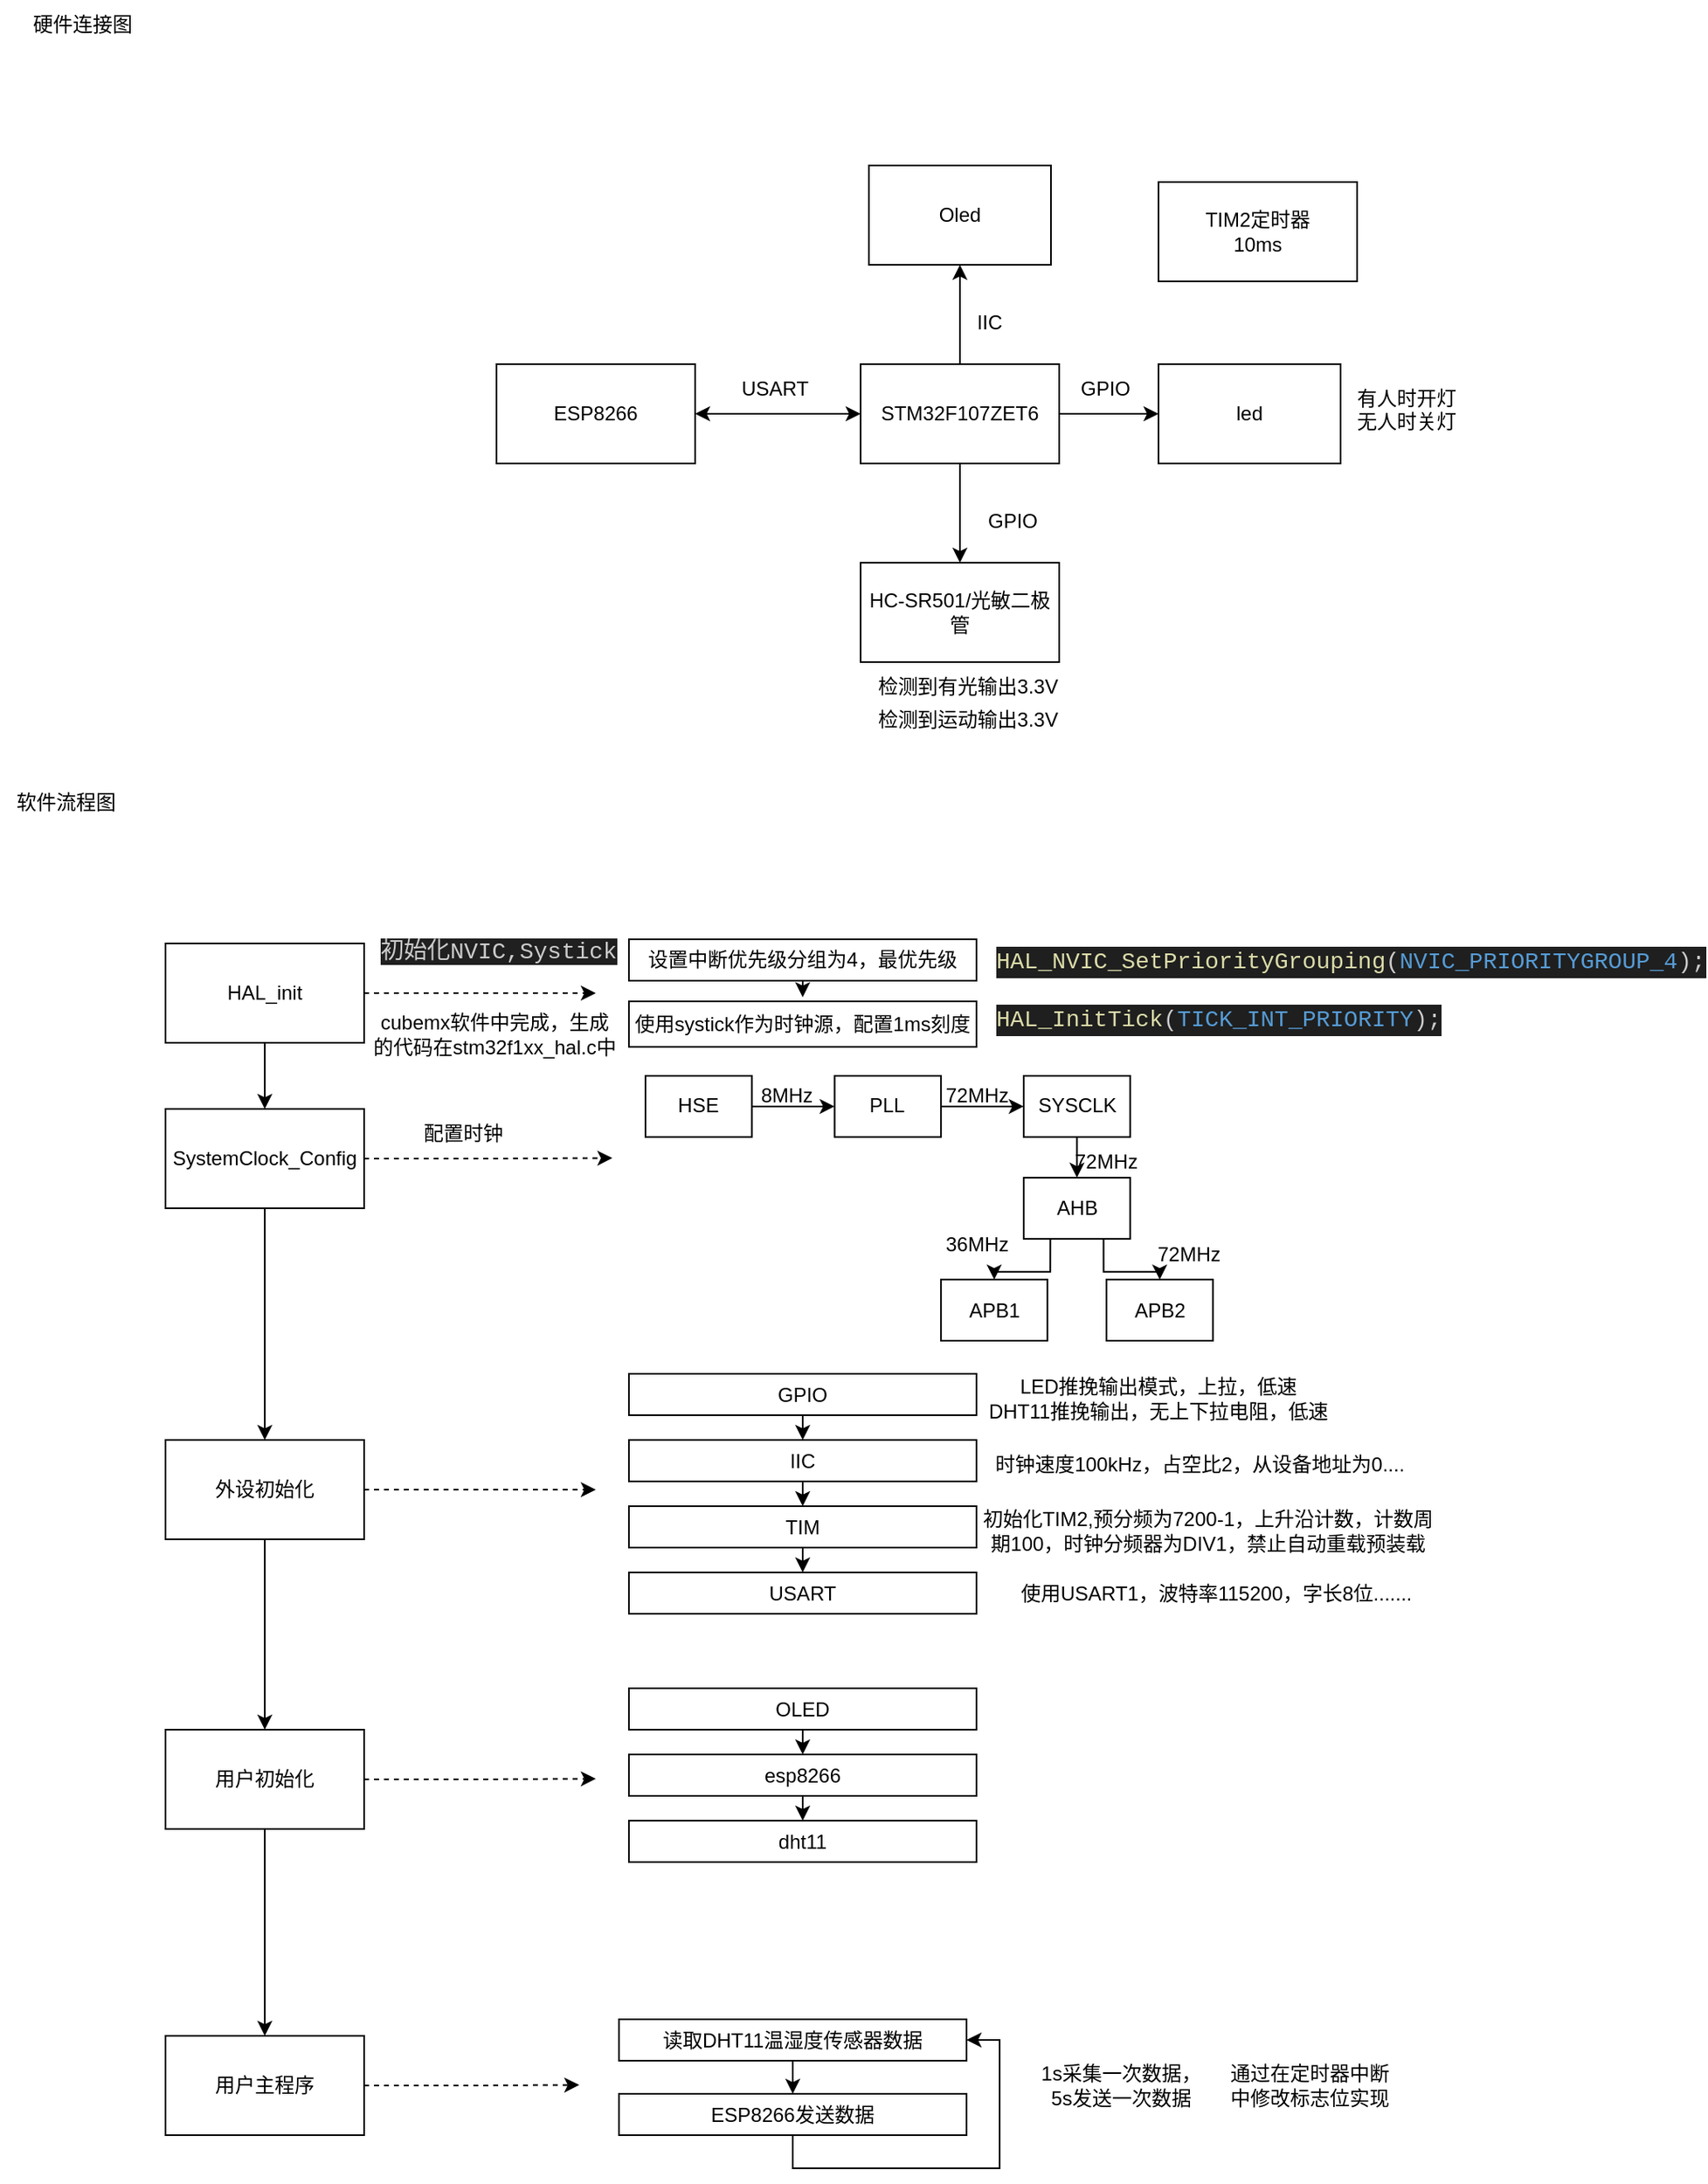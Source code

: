 <mxfile version="24.4.8" type="device">
  <diagram name="第 1 页" id="CRwKbyl--XxiAczFJ1SI">
    <mxGraphModel dx="1198" dy="985" grid="1" gridSize="10" guides="1" tooltips="1" connect="1" arrows="1" fold="1" page="1" pageScale="1" pageWidth="827" pageHeight="1169" math="0" shadow="0">
      <root>
        <mxCell id="0" />
        <mxCell id="1" parent="0" />
        <mxCell id="88Dwu4RjRORflN9PIPgM-87" style="edgeStyle=orthogonalEdgeStyle;rounded=0;orthogonalLoop=1;jettySize=auto;html=1;exitX=0.5;exitY=1;exitDx=0;exitDy=0;entryX=0.5;entryY=0;entryDx=0;entryDy=0;" parent="1" source="88Dwu4RjRORflN9PIPgM-1" target="88Dwu4RjRORflN9PIPgM-85" edge="1">
          <mxGeometry relative="1" as="geometry" />
        </mxCell>
        <mxCell id="88Dwu4RjRORflN9PIPgM-89" style="edgeStyle=orthogonalEdgeStyle;rounded=0;orthogonalLoop=1;jettySize=auto;html=1;exitX=1;exitY=0.5;exitDx=0;exitDy=0;entryX=0;entryY=0.5;entryDx=0;entryDy=0;" parent="1" source="88Dwu4RjRORflN9PIPgM-1" target="88Dwu4RjRORflN9PIPgM-86" edge="1">
          <mxGeometry relative="1" as="geometry" />
        </mxCell>
        <mxCell id="88Dwu4RjRORflN9PIPgM-92" style="edgeStyle=orthogonalEdgeStyle;rounded=0;orthogonalLoop=1;jettySize=auto;html=1;exitX=0.5;exitY=0;exitDx=0;exitDy=0;entryX=0.5;entryY=1;entryDx=0;entryDy=0;" parent="1" source="88Dwu4RjRORflN9PIPgM-1" target="88Dwu4RjRORflN9PIPgM-91" edge="1">
          <mxGeometry relative="1" as="geometry" />
        </mxCell>
        <mxCell id="88Dwu4RjRORflN9PIPgM-1" value="STM32F107ZET6" style="rounded=0;whiteSpace=wrap;html=1;" parent="1" vertex="1">
          <mxGeometry x="560" y="250" width="120" height="60" as="geometry" />
        </mxCell>
        <mxCell id="88Dwu4RjRORflN9PIPgM-4" style="edgeStyle=orthogonalEdgeStyle;rounded=0;orthogonalLoop=1;jettySize=auto;html=1;exitX=1;exitY=0.5;exitDx=0;exitDy=0;entryX=0;entryY=0.5;entryDx=0;entryDy=0;startArrow=classic;startFill=1;" parent="1" source="88Dwu4RjRORflN9PIPgM-2" target="88Dwu4RjRORflN9PIPgM-1" edge="1">
          <mxGeometry relative="1" as="geometry" />
        </mxCell>
        <mxCell id="88Dwu4RjRORflN9PIPgM-2" value="ESP8266" style="rounded=0;whiteSpace=wrap;html=1;" parent="1" vertex="1">
          <mxGeometry x="340" y="250" width="120" height="60" as="geometry" />
        </mxCell>
        <mxCell id="88Dwu4RjRORflN9PIPgM-5" value="USART&amp;nbsp;" style="text;html=1;align=center;verticalAlign=middle;whiteSpace=wrap;rounded=0;" parent="1" vertex="1">
          <mxGeometry x="480" y="250" width="60" height="30" as="geometry" />
        </mxCell>
        <mxCell id="88Dwu4RjRORflN9PIPgM-8" value="TIM2定时器&lt;div&gt;10ms&lt;/div&gt;" style="rounded=0;whiteSpace=wrap;html=1;" parent="1" vertex="1">
          <mxGeometry x="740" y="140" width="120" height="60" as="geometry" />
        </mxCell>
        <mxCell id="88Dwu4RjRORflN9PIPgM-21" style="edgeStyle=orthogonalEdgeStyle;rounded=0;orthogonalLoop=1;jettySize=auto;html=1;exitX=1;exitY=0.5;exitDx=0;exitDy=0;dashed=1;" parent="1" source="88Dwu4RjRORflN9PIPgM-19" edge="1">
          <mxGeometry relative="1" as="geometry">
            <mxPoint x="400" y="630" as="targetPoint" />
          </mxGeometry>
        </mxCell>
        <mxCell id="88Dwu4RjRORflN9PIPgM-75" style="edgeStyle=orthogonalEdgeStyle;rounded=0;orthogonalLoop=1;jettySize=auto;html=1;exitX=0.5;exitY=1;exitDx=0;exitDy=0;" parent="1" source="88Dwu4RjRORflN9PIPgM-19" target="88Dwu4RjRORflN9PIPgM-31" edge="1">
          <mxGeometry relative="1" as="geometry" />
        </mxCell>
        <mxCell id="88Dwu4RjRORflN9PIPgM-19" value="HAL_init" style="rounded=0;whiteSpace=wrap;html=1;" parent="1" vertex="1">
          <mxGeometry x="140" y="600" width="120" height="60" as="geometry" />
        </mxCell>
        <mxCell id="88Dwu4RjRORflN9PIPgM-20" value="软件流程图" style="text;html=1;align=center;verticalAlign=middle;whiteSpace=wrap;rounded=0;" parent="1" vertex="1">
          <mxGeometry x="40" y="500" width="80" height="30" as="geometry" />
        </mxCell>
        <mxCell id="88Dwu4RjRORflN9PIPgM-28" style="edgeStyle=orthogonalEdgeStyle;rounded=0;orthogonalLoop=1;jettySize=auto;html=1;exitX=0.5;exitY=1;exitDx=0;exitDy=0;" parent="1" source="88Dwu4RjRORflN9PIPgM-22" edge="1">
          <mxGeometry relative="1" as="geometry">
            <mxPoint x="525" y="632.5" as="targetPoint" />
          </mxGeometry>
        </mxCell>
        <mxCell id="88Dwu4RjRORflN9PIPgM-22" value="设置中断优先级分组为4，最优先级" style="rounded=0;whiteSpace=wrap;html=1;" parent="1" vertex="1">
          <mxGeometry x="420" y="597.5" width="210" height="25" as="geometry" />
        </mxCell>
        <mxCell id="88Dwu4RjRORflN9PIPgM-23" value="&lt;span style=&quot;color: rgb(204, 204, 204); font-family: Consolas, &amp;quot;Courier New&amp;quot;, monospace; font-size: 14px; font-style: normal; font-variant-ligatures: normal; font-variant-caps: normal; font-weight: 400; letter-spacing: normal; orphans: 2; text-align: start; text-indent: 0px; text-transform: none; widows: 2; word-spacing: 0px; -webkit-text-stroke-width: 0px; white-space: pre-wrap; background-color: rgb(32, 32, 32); text-decoration-thickness: initial; text-decoration-style: initial; text-decoration-color: initial; display: inline !important; float: none;&quot;&gt;初始化NVIC,Systick&lt;/span&gt;" style="text;whiteSpace=wrap;html=1;" parent="1" vertex="1">
          <mxGeometry x="267.5" y="590" width="146" height="40" as="geometry" />
        </mxCell>
        <mxCell id="88Dwu4RjRORflN9PIPgM-24" value="cubemx软件中完成，生成的代码在stm32f1xx_hal.c中" style="text;html=1;align=center;verticalAlign=middle;whiteSpace=wrap;rounded=0;" parent="1" vertex="1">
          <mxGeometry x="264" y="640" width="150" height="30" as="geometry" />
        </mxCell>
        <mxCell id="88Dwu4RjRORflN9PIPgM-25" value="使用systick作为时钟源，配置1ms刻度" style="rounded=0;whiteSpace=wrap;html=1;" parent="1" vertex="1">
          <mxGeometry x="420" y="635" width="210" height="27.5" as="geometry" />
        </mxCell>
        <mxCell id="88Dwu4RjRORflN9PIPgM-29" value="&lt;div style=&quot;color: #cccccc;background-color: #1f1f1f;font-family: Consolas, &#39;Courier New&#39;, monospace;font-weight: normal;font-size: 14px;line-height: 19px;white-space: pre;&quot;&gt;&lt;div&gt;&lt;span style=&quot;color: #dcdcaa;&quot;&gt;HAL_NVIC_SetPriorityGrouping&lt;/span&gt;&lt;span style=&quot;color: #cccccc;&quot;&gt;(&lt;/span&gt;&lt;span style=&quot;color: #569cd6;&quot;&gt;NVIC_PRIORITYGROUP_4&lt;/span&gt;&lt;span style=&quot;color: #cccccc;&quot;&gt;);&lt;/span&gt;&lt;/div&gt;&lt;/div&gt;" style="text;whiteSpace=wrap;html=1;" parent="1" vertex="1">
          <mxGeometry x="640" y="595" width="400" height="40" as="geometry" />
        </mxCell>
        <mxCell id="88Dwu4RjRORflN9PIPgM-30" value="&lt;div style=&quot;color: #cccccc;background-color: #1f1f1f;font-family: Consolas, &#39;Courier New&#39;, monospace;font-weight: normal;font-size: 14px;line-height: 19px;white-space: pre;&quot;&gt;&lt;div&gt;&lt;span style=&quot;color: #dcdcaa;&quot;&gt;HAL_InitTick&lt;/span&gt;&lt;span style=&quot;color: #cccccc;&quot;&gt;(&lt;/span&gt;&lt;span style=&quot;color: #569cd6;&quot;&gt;TICK_INT_PRIORITY&lt;/span&gt;&lt;span style=&quot;color: #cccccc;&quot;&gt;);&lt;/span&gt;&lt;/div&gt;&lt;/div&gt;" style="text;whiteSpace=wrap;html=1;" parent="1" vertex="1">
          <mxGeometry x="640" y="630" width="280" height="40" as="geometry" />
        </mxCell>
        <mxCell id="88Dwu4RjRORflN9PIPgM-32" style="edgeStyle=orthogonalEdgeStyle;rounded=0;orthogonalLoop=1;jettySize=auto;html=1;exitX=1;exitY=0.5;exitDx=0;exitDy=0;dashed=1;" parent="1" source="88Dwu4RjRORflN9PIPgM-31" edge="1">
          <mxGeometry relative="1" as="geometry">
            <mxPoint x="410" y="729.667" as="targetPoint" />
          </mxGeometry>
        </mxCell>
        <mxCell id="88Dwu4RjRORflN9PIPgM-76" style="edgeStyle=orthogonalEdgeStyle;rounded=0;orthogonalLoop=1;jettySize=auto;html=1;exitX=0.5;exitY=1;exitDx=0;exitDy=0;" parent="1" source="88Dwu4RjRORflN9PIPgM-31" target="88Dwu4RjRORflN9PIPgM-35" edge="1">
          <mxGeometry relative="1" as="geometry" />
        </mxCell>
        <mxCell id="88Dwu4RjRORflN9PIPgM-31" value="SystemClock_Config" style="rounded=0;whiteSpace=wrap;html=1;" parent="1" vertex="1">
          <mxGeometry x="140" y="700" width="120" height="60" as="geometry" />
        </mxCell>
        <mxCell id="88Dwu4RjRORflN9PIPgM-34" value="配置时钟" style="text;html=1;align=center;verticalAlign=middle;whiteSpace=wrap;rounded=0;" parent="1" vertex="1">
          <mxGeometry x="290" y="700" width="60" height="30" as="geometry" />
        </mxCell>
        <mxCell id="88Dwu4RjRORflN9PIPgM-54" style="edgeStyle=orthogonalEdgeStyle;rounded=0;orthogonalLoop=1;jettySize=auto;html=1;exitX=1;exitY=0.5;exitDx=0;exitDy=0;dashed=1;" parent="1" source="88Dwu4RjRORflN9PIPgM-35" edge="1">
          <mxGeometry relative="1" as="geometry">
            <mxPoint x="400" y="930" as="targetPoint" />
          </mxGeometry>
        </mxCell>
        <mxCell id="88Dwu4RjRORflN9PIPgM-77" style="edgeStyle=orthogonalEdgeStyle;rounded=0;orthogonalLoop=1;jettySize=auto;html=1;exitX=0.5;exitY=1;exitDx=0;exitDy=0;entryX=0.5;entryY=0;entryDx=0;entryDy=0;" parent="1" source="88Dwu4RjRORflN9PIPgM-35" target="88Dwu4RjRORflN9PIPgM-62" edge="1">
          <mxGeometry relative="1" as="geometry" />
        </mxCell>
        <mxCell id="88Dwu4RjRORflN9PIPgM-35" value="外设初始化" style="rounded=0;whiteSpace=wrap;html=1;" parent="1" vertex="1">
          <mxGeometry x="140" y="900" width="120" height="60" as="geometry" />
        </mxCell>
        <mxCell id="88Dwu4RjRORflN9PIPgM-53" value="" style="group" parent="1" vertex="1" connectable="0">
          <mxGeometry x="430" y="680" width="350" height="160" as="geometry" />
        </mxCell>
        <mxCell id="88Dwu4RjRORflN9PIPgM-38" style="edgeStyle=orthogonalEdgeStyle;rounded=0;orthogonalLoop=1;jettySize=auto;html=1;exitX=1;exitY=0.5;exitDx=0;exitDy=0;entryX=0;entryY=0.5;entryDx=0;entryDy=0;" parent="88Dwu4RjRORflN9PIPgM-53" source="88Dwu4RjRORflN9PIPgM-36" target="88Dwu4RjRORflN9PIPgM-37" edge="1">
          <mxGeometry relative="1" as="geometry" />
        </mxCell>
        <mxCell id="88Dwu4RjRORflN9PIPgM-36" value="HSE" style="rounded=0;whiteSpace=wrap;html=1;" parent="88Dwu4RjRORflN9PIPgM-53" vertex="1">
          <mxGeometry width="64.286" height="36.923" as="geometry" />
        </mxCell>
        <mxCell id="88Dwu4RjRORflN9PIPgM-40" style="edgeStyle=orthogonalEdgeStyle;rounded=0;orthogonalLoop=1;jettySize=auto;html=1;exitX=1;exitY=0.5;exitDx=0;exitDy=0;" parent="88Dwu4RjRORflN9PIPgM-53" source="88Dwu4RjRORflN9PIPgM-37" edge="1">
          <mxGeometry relative="1" as="geometry">
            <mxPoint x="228.571" y="18.462" as="targetPoint" />
          </mxGeometry>
        </mxCell>
        <mxCell id="88Dwu4RjRORflN9PIPgM-37" value="PLL" style="rounded=0;whiteSpace=wrap;html=1;" parent="88Dwu4RjRORflN9PIPgM-53" vertex="1">
          <mxGeometry x="114.286" width="64.286" height="36.923" as="geometry" />
        </mxCell>
        <mxCell id="88Dwu4RjRORflN9PIPgM-39" value="8MHz" style="text;html=1;align=center;verticalAlign=middle;whiteSpace=wrap;rounded=0;" parent="88Dwu4RjRORflN9PIPgM-53" vertex="1">
          <mxGeometry x="64.286" y="3.077" width="42.857" height="18.462" as="geometry" />
        </mxCell>
        <mxCell id="88Dwu4RjRORflN9PIPgM-41" value="72MHz" style="text;html=1;align=center;verticalAlign=middle;whiteSpace=wrap;rounded=0;" parent="88Dwu4RjRORflN9PIPgM-53" vertex="1">
          <mxGeometry x="178.571" y="3.077" width="42.857" height="18.462" as="geometry" />
        </mxCell>
        <mxCell id="88Dwu4RjRORflN9PIPgM-44" style="edgeStyle=orthogonalEdgeStyle;rounded=0;orthogonalLoop=1;jettySize=auto;html=1;exitX=0.5;exitY=1;exitDx=0;exitDy=0;entryX=0.5;entryY=0;entryDx=0;entryDy=0;" parent="88Dwu4RjRORflN9PIPgM-53" source="88Dwu4RjRORflN9PIPgM-42" target="88Dwu4RjRORflN9PIPgM-43" edge="1">
          <mxGeometry relative="1" as="geometry" />
        </mxCell>
        <mxCell id="88Dwu4RjRORflN9PIPgM-42" value="SYSCLK" style="rounded=0;whiteSpace=wrap;html=1;" parent="88Dwu4RjRORflN9PIPgM-53" vertex="1">
          <mxGeometry x="228.571" width="64.286" height="36.923" as="geometry" />
        </mxCell>
        <mxCell id="88Dwu4RjRORflN9PIPgM-48" style="edgeStyle=orthogonalEdgeStyle;rounded=0;orthogonalLoop=1;jettySize=auto;html=1;exitX=0.25;exitY=1;exitDx=0;exitDy=0;entryX=0.5;entryY=0;entryDx=0;entryDy=0;" parent="88Dwu4RjRORflN9PIPgM-53" source="88Dwu4RjRORflN9PIPgM-43" target="88Dwu4RjRORflN9PIPgM-46" edge="1">
          <mxGeometry relative="1" as="geometry" />
        </mxCell>
        <mxCell id="88Dwu4RjRORflN9PIPgM-49" style="edgeStyle=orthogonalEdgeStyle;rounded=0;orthogonalLoop=1;jettySize=auto;html=1;exitX=0.75;exitY=1;exitDx=0;exitDy=0;entryX=0.5;entryY=0;entryDx=0;entryDy=0;" parent="88Dwu4RjRORflN9PIPgM-53" source="88Dwu4RjRORflN9PIPgM-43" target="88Dwu4RjRORflN9PIPgM-47" edge="1">
          <mxGeometry relative="1" as="geometry" />
        </mxCell>
        <mxCell id="88Dwu4RjRORflN9PIPgM-43" value="AHB" style="rounded=0;whiteSpace=wrap;html=1;" parent="88Dwu4RjRORflN9PIPgM-53" vertex="1">
          <mxGeometry x="228.571" y="61.538" width="64.286" height="36.923" as="geometry" />
        </mxCell>
        <mxCell id="88Dwu4RjRORflN9PIPgM-45" value="72MHz" style="text;html=1;align=center;verticalAlign=middle;whiteSpace=wrap;rounded=0;" parent="88Dwu4RjRORflN9PIPgM-53" vertex="1">
          <mxGeometry x="257.143" y="43.077" width="42.857" height="18.462" as="geometry" />
        </mxCell>
        <mxCell id="88Dwu4RjRORflN9PIPgM-46" value="APB1" style="rounded=0;whiteSpace=wrap;html=1;" parent="88Dwu4RjRORflN9PIPgM-53" vertex="1">
          <mxGeometry x="178.571" y="123.077" width="64.286" height="36.923" as="geometry" />
        </mxCell>
        <mxCell id="88Dwu4RjRORflN9PIPgM-47" value="APB2" style="rounded=0;whiteSpace=wrap;html=1;" parent="88Dwu4RjRORflN9PIPgM-53" vertex="1">
          <mxGeometry x="278.571" y="123.077" width="64.286" height="36.923" as="geometry" />
        </mxCell>
        <mxCell id="88Dwu4RjRORflN9PIPgM-50" value="72MHz" style="text;html=1;align=center;verticalAlign=middle;whiteSpace=wrap;rounded=0;" parent="88Dwu4RjRORflN9PIPgM-53" vertex="1">
          <mxGeometry x="307.143" y="98.462" width="42.857" height="18.462" as="geometry" />
        </mxCell>
        <mxCell id="88Dwu4RjRORflN9PIPgM-51" value="36MHz" style="text;html=1;align=center;verticalAlign=middle;whiteSpace=wrap;rounded=0;" parent="88Dwu4RjRORflN9PIPgM-53" vertex="1">
          <mxGeometry x="178.571" y="92.308" width="42.857" height="18.462" as="geometry" />
        </mxCell>
        <mxCell id="88Dwu4RjRORflN9PIPgM-59" style="edgeStyle=orthogonalEdgeStyle;rounded=0;orthogonalLoop=1;jettySize=auto;html=1;exitX=0.5;exitY=1;exitDx=0;exitDy=0;entryX=0.5;entryY=0;entryDx=0;entryDy=0;" parent="1" source="88Dwu4RjRORflN9PIPgM-55" target="88Dwu4RjRORflN9PIPgM-56" edge="1">
          <mxGeometry relative="1" as="geometry" />
        </mxCell>
        <mxCell id="88Dwu4RjRORflN9PIPgM-55" value="GPIO" style="rounded=0;whiteSpace=wrap;html=1;" parent="1" vertex="1">
          <mxGeometry x="420" y="860" width="210" height="25" as="geometry" />
        </mxCell>
        <mxCell id="88Dwu4RjRORflN9PIPgM-60" style="edgeStyle=orthogonalEdgeStyle;rounded=0;orthogonalLoop=1;jettySize=auto;html=1;exitX=0.5;exitY=1;exitDx=0;exitDy=0;entryX=0.5;entryY=0;entryDx=0;entryDy=0;" parent="1" source="88Dwu4RjRORflN9PIPgM-56" target="88Dwu4RjRORflN9PIPgM-57" edge="1">
          <mxGeometry relative="1" as="geometry" />
        </mxCell>
        <mxCell id="88Dwu4RjRORflN9PIPgM-56" value="IIC" style="rounded=0;whiteSpace=wrap;html=1;" parent="1" vertex="1">
          <mxGeometry x="420" y="900" width="210" height="25" as="geometry" />
        </mxCell>
        <mxCell id="88Dwu4RjRORflN9PIPgM-61" style="edgeStyle=orthogonalEdgeStyle;rounded=0;orthogonalLoop=1;jettySize=auto;html=1;exitX=0.5;exitY=1;exitDx=0;exitDy=0;entryX=0.5;entryY=0;entryDx=0;entryDy=0;" parent="1" source="88Dwu4RjRORflN9PIPgM-57" target="88Dwu4RjRORflN9PIPgM-58" edge="1">
          <mxGeometry relative="1" as="geometry" />
        </mxCell>
        <mxCell id="88Dwu4RjRORflN9PIPgM-57" value="TIM" style="rounded=0;whiteSpace=wrap;html=1;" parent="1" vertex="1">
          <mxGeometry x="420" y="940" width="210" height="25" as="geometry" />
        </mxCell>
        <mxCell id="88Dwu4RjRORflN9PIPgM-58" value="USART" style="rounded=0;whiteSpace=wrap;html=1;" parent="1" vertex="1">
          <mxGeometry x="420" y="980" width="210" height="25" as="geometry" />
        </mxCell>
        <mxCell id="88Dwu4RjRORflN9PIPgM-67" style="edgeStyle=orthogonalEdgeStyle;rounded=0;orthogonalLoop=1;jettySize=auto;html=1;exitX=1;exitY=0.5;exitDx=0;exitDy=0;dashed=1;" parent="1" source="88Dwu4RjRORflN9PIPgM-62" edge="1">
          <mxGeometry relative="1" as="geometry">
            <mxPoint x="400" y="1104.667" as="targetPoint" />
          </mxGeometry>
        </mxCell>
        <mxCell id="88Dwu4RjRORflN9PIPgM-78" style="edgeStyle=orthogonalEdgeStyle;rounded=0;orthogonalLoop=1;jettySize=auto;html=1;exitX=0.5;exitY=1;exitDx=0;exitDy=0;entryX=0.5;entryY=0;entryDx=0;entryDy=0;" parent="1" source="88Dwu4RjRORflN9PIPgM-62" target="88Dwu4RjRORflN9PIPgM-66" edge="1">
          <mxGeometry relative="1" as="geometry" />
        </mxCell>
        <mxCell id="88Dwu4RjRORflN9PIPgM-62" value="用户初始化" style="rounded=0;whiteSpace=wrap;html=1;" parent="1" vertex="1">
          <mxGeometry x="140" y="1075" width="120" height="60" as="geometry" />
        </mxCell>
        <mxCell id="88Dwu4RjRORflN9PIPgM-71" style="edgeStyle=orthogonalEdgeStyle;rounded=0;orthogonalLoop=1;jettySize=auto;html=1;exitX=0.5;exitY=1;exitDx=0;exitDy=0;entryX=0.5;entryY=0;entryDx=0;entryDy=0;" parent="1" source="88Dwu4RjRORflN9PIPgM-63" target="88Dwu4RjRORflN9PIPgM-64" edge="1">
          <mxGeometry relative="1" as="geometry" />
        </mxCell>
        <mxCell id="88Dwu4RjRORflN9PIPgM-63" value="OLED" style="rounded=0;whiteSpace=wrap;html=1;" parent="1" vertex="1">
          <mxGeometry x="420" y="1050" width="210" height="25" as="geometry" />
        </mxCell>
        <mxCell id="88Dwu4RjRORflN9PIPgM-72" style="edgeStyle=orthogonalEdgeStyle;rounded=0;orthogonalLoop=1;jettySize=auto;html=1;exitX=0.5;exitY=1;exitDx=0;exitDy=0;entryX=0.5;entryY=0;entryDx=0;entryDy=0;" parent="1" source="88Dwu4RjRORflN9PIPgM-64" target="88Dwu4RjRORflN9PIPgM-65" edge="1">
          <mxGeometry relative="1" as="geometry" />
        </mxCell>
        <mxCell id="88Dwu4RjRORflN9PIPgM-64" value="esp8266" style="rounded=0;whiteSpace=wrap;html=1;" parent="1" vertex="1">
          <mxGeometry x="420" y="1090" width="210" height="25" as="geometry" />
        </mxCell>
        <mxCell id="88Dwu4RjRORflN9PIPgM-65" value="dht11" style="rounded=0;whiteSpace=wrap;html=1;" parent="1" vertex="1">
          <mxGeometry x="420" y="1130" width="210" height="25" as="geometry" />
        </mxCell>
        <mxCell id="88Dwu4RjRORflN9PIPgM-68" style="edgeStyle=orthogonalEdgeStyle;rounded=0;orthogonalLoop=1;jettySize=auto;html=1;exitX=1;exitY=0.5;exitDx=0;exitDy=0;dashed=1;" parent="1" source="88Dwu4RjRORflN9PIPgM-66" edge="1">
          <mxGeometry relative="1" as="geometry">
            <mxPoint x="390" y="1289.667" as="targetPoint" />
          </mxGeometry>
        </mxCell>
        <mxCell id="88Dwu4RjRORflN9PIPgM-66" value="用户主程序" style="rounded=0;whiteSpace=wrap;html=1;" parent="1" vertex="1">
          <mxGeometry x="140" y="1260" width="120" height="60" as="geometry" />
        </mxCell>
        <mxCell id="88Dwu4RjRORflN9PIPgM-73" style="edgeStyle=orthogonalEdgeStyle;rounded=0;orthogonalLoop=1;jettySize=auto;html=1;exitX=0.5;exitY=1;exitDx=0;exitDy=0;entryX=0.5;entryY=0;entryDx=0;entryDy=0;" parent="1" source="88Dwu4RjRORflN9PIPgM-69" target="88Dwu4RjRORflN9PIPgM-70" edge="1">
          <mxGeometry relative="1" as="geometry" />
        </mxCell>
        <mxCell id="88Dwu4RjRORflN9PIPgM-69" value="读取DHT11温湿度传感器数据" style="rounded=0;whiteSpace=wrap;html=1;" parent="1" vertex="1">
          <mxGeometry x="414" y="1250" width="210" height="25" as="geometry" />
        </mxCell>
        <mxCell id="88Dwu4RjRORflN9PIPgM-74" style="edgeStyle=orthogonalEdgeStyle;rounded=0;orthogonalLoop=1;jettySize=auto;html=1;exitX=0.5;exitY=1;exitDx=0;exitDy=0;entryX=1;entryY=0.5;entryDx=0;entryDy=0;" parent="1" source="88Dwu4RjRORflN9PIPgM-70" target="88Dwu4RjRORflN9PIPgM-69" edge="1">
          <mxGeometry relative="1" as="geometry">
            <Array as="points">
              <mxPoint x="519" y="1340" />
              <mxPoint x="644" y="1340" />
              <mxPoint x="644" y="1263" />
            </Array>
          </mxGeometry>
        </mxCell>
        <mxCell id="88Dwu4RjRORflN9PIPgM-70" value="ESP8266发送数据" style="rounded=0;whiteSpace=wrap;html=1;" parent="1" vertex="1">
          <mxGeometry x="414" y="1295" width="210" height="25" as="geometry" />
        </mxCell>
        <mxCell id="88Dwu4RjRORflN9PIPgM-79" value="LED推挽输出模式，上拉，低速&lt;div&gt;DHT11推挽输出，无上下拉电阻，低速&lt;/div&gt;" style="text;html=1;align=center;verticalAlign=middle;whiteSpace=wrap;rounded=0;" parent="1" vertex="1">
          <mxGeometry x="630" y="850" width="220" height="50" as="geometry" />
        </mxCell>
        <mxCell id="88Dwu4RjRORflN9PIPgM-81" value="时钟速度100kHz，占空比2，从设备地址为0...." style="text;html=1;align=center;verticalAlign=middle;whiteSpace=wrap;rounded=0;" parent="1" vertex="1">
          <mxGeometry x="630" y="890" width="270" height="50" as="geometry" />
        </mxCell>
        <mxCell id="88Dwu4RjRORflN9PIPgM-82" value="初始化TIM2,预分频为7200-1，上升沿计数，计数周期100，时钟分频器为DIV1，禁止自动重载预装载" style="text;html=1;align=center;verticalAlign=middle;whiteSpace=wrap;rounded=0;" parent="1" vertex="1">
          <mxGeometry x="630" y="930" width="280" height="50" as="geometry" />
        </mxCell>
        <mxCell id="88Dwu4RjRORflN9PIPgM-83" value="使用USART1，波特率115200，字长8位......." style="text;html=1;align=center;verticalAlign=middle;whiteSpace=wrap;rounded=0;" parent="1" vertex="1">
          <mxGeometry x="630" y="967.5" width="290" height="50" as="geometry" />
        </mxCell>
        <mxCell id="88Dwu4RjRORflN9PIPgM-84" value="硬件连接图" style="text;html=1;align=center;verticalAlign=middle;whiteSpace=wrap;rounded=0;" parent="1" vertex="1">
          <mxGeometry x="50" y="30" width="80" height="30" as="geometry" />
        </mxCell>
        <mxCell id="88Dwu4RjRORflN9PIPgM-85" value="HC-SR501/光敏二极管" style="rounded=0;whiteSpace=wrap;html=1;" parent="1" vertex="1">
          <mxGeometry x="560" y="370" width="120" height="60" as="geometry" />
        </mxCell>
        <mxCell id="88Dwu4RjRORflN9PIPgM-86" value="led" style="rounded=0;whiteSpace=wrap;html=1;" parent="1" vertex="1">
          <mxGeometry x="740" y="250" width="110" height="60" as="geometry" />
        </mxCell>
        <mxCell id="88Dwu4RjRORflN9PIPgM-88" value="GPIO" style="text;html=1;align=center;verticalAlign=middle;whiteSpace=wrap;rounded=0;" parent="1" vertex="1">
          <mxGeometry x="624" y="330" width="56" height="30" as="geometry" />
        </mxCell>
        <mxCell id="88Dwu4RjRORflN9PIPgM-90" value="GPIO" style="text;html=1;align=center;verticalAlign=middle;whiteSpace=wrap;rounded=0;" parent="1" vertex="1">
          <mxGeometry x="680" y="250" width="56" height="30" as="geometry" />
        </mxCell>
        <mxCell id="88Dwu4RjRORflN9PIPgM-91" value="Oled" style="rounded=0;whiteSpace=wrap;html=1;" parent="1" vertex="1">
          <mxGeometry x="565" y="130" width="110" height="60" as="geometry" />
        </mxCell>
        <mxCell id="88Dwu4RjRORflN9PIPgM-93" value="IIC" style="text;html=1;align=center;verticalAlign=middle;whiteSpace=wrap;rounded=0;" parent="1" vertex="1">
          <mxGeometry x="610" y="210" width="56" height="30" as="geometry" />
        </mxCell>
        <mxCell id="88Dwu4RjRORflN9PIPgM-94" value="1s采集一次数据，5s发送一次数据" style="text;html=1;align=center;verticalAlign=middle;whiteSpace=wrap;rounded=0;" parent="1" vertex="1">
          <mxGeometry x="666" y="1275" width="103" height="30" as="geometry" />
        </mxCell>
        <mxCell id="88Dwu4RjRORflN9PIPgM-95" value="通过在定时器中断中修改标志位实现" style="text;html=1;align=center;verticalAlign=middle;whiteSpace=wrap;rounded=0;" parent="1" vertex="1">
          <mxGeometry x="780" y="1272.5" width="103" height="35" as="geometry" />
        </mxCell>
        <mxCell id="5Ap3UijBVRBHG5VPfSj7-1" value="检测到运动输出3.3V" style="text;html=1;align=center;verticalAlign=middle;whiteSpace=wrap;rounded=0;" parent="1" vertex="1">
          <mxGeometry x="565" y="450" width="120" height="30" as="geometry" />
        </mxCell>
        <mxCell id="5Ap3UijBVRBHG5VPfSj7-2" value="检测到有光输出3.3V" style="text;html=1;align=center;verticalAlign=middle;whiteSpace=wrap;rounded=0;" parent="1" vertex="1">
          <mxGeometry x="565" y="430" width="120" height="30" as="geometry" />
        </mxCell>
        <mxCell id="6UhW6n_1-VOmQ1P6sxRn-1" value="有人时开灯&lt;div&gt;无人时关灯&lt;div&gt;&lt;br&gt;&lt;/div&gt;&lt;/div&gt;" style="text;html=1;align=center;verticalAlign=middle;whiteSpace=wrap;rounded=0;" vertex="1" parent="1">
          <mxGeometry x="850" y="270" width="80" height="30" as="geometry" />
        </mxCell>
      </root>
    </mxGraphModel>
  </diagram>
</mxfile>
